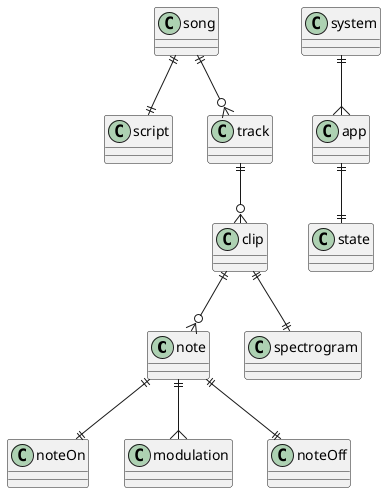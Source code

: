 @startuml
note ||--|| noteOn
note ||--{  modulation
note ||--|| noteOff
song ||--|| script
song ||--o{ track
track ||--o{ clip
clip ||--o{ note
clip ||--|| spectrogram
system ||--{ app
app ||--|| state
@enduml
